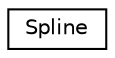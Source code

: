 digraph "Graphical Class Hierarchy"
{
 // LATEX_PDF_SIZE
  edge [fontname="Helvetica",fontsize="10",labelfontname="Helvetica",labelfontsize="10"];
  node [fontname="Helvetica",fontsize="10",shape=record];
  rankdir="LR";
  Node0 [label="Spline",height=0.2,width=0.4,color="black", fillcolor="white", style="filled",URL="$classSpline.html",tooltip=" "];
}
